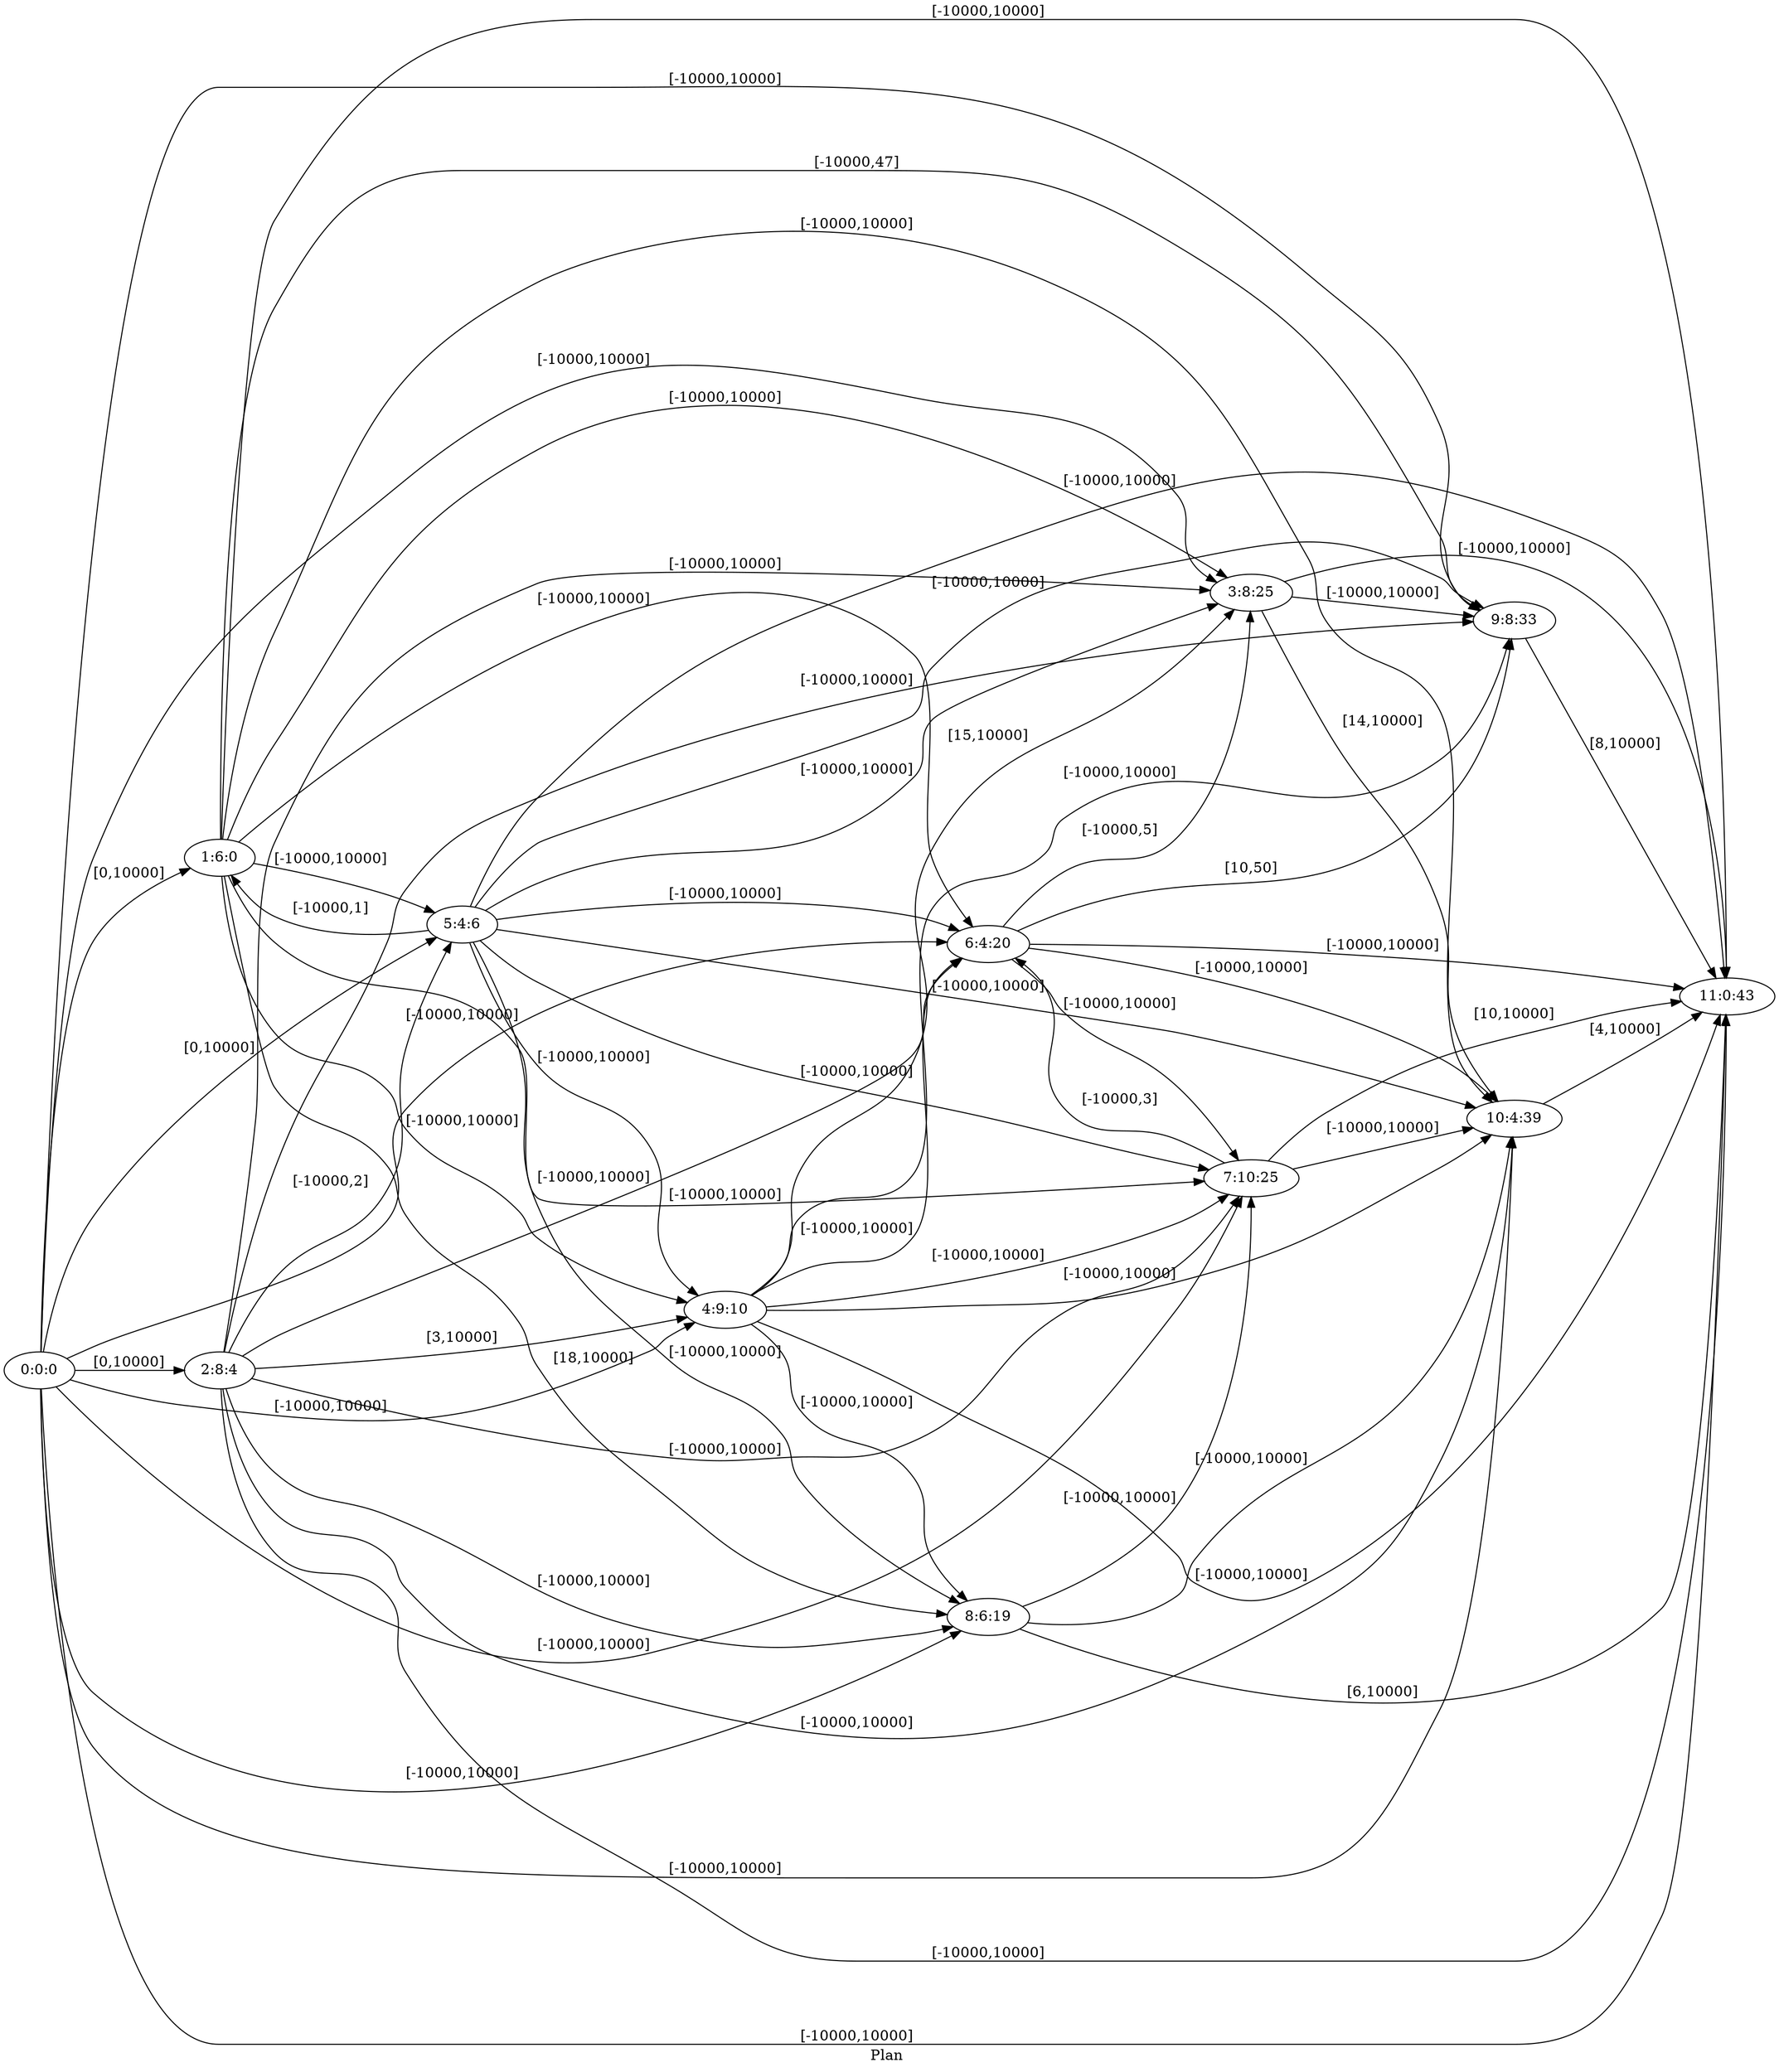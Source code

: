 digraph G {
 rankdir = LR;
 nodesep = .45; 
 size = 30;
label="Plan ";
 fldt = 0.539883;
"0:0:0"->"1:6:0"[ label = "[0,10000]"];
"0:0:0"->"2:8:4"[ label = "[0,10000]"];
"0:0:0"->"3:8:25"[ label = "[-10000,10000]"];
"0:0:0"->"4:9:10"[ label = "[-10000,10000]"];
"0:0:0"->"5:4:6"[ label = "[0,10000]"];
"0:0:0"->"6:4:20"[ label = "[-10000,10000]"];
"0:0:0"->"7:10:25"[ label = "[-10000,10000]"];
"0:0:0"->"8:6:19"[ label = "[-10000,10000]"];
"0:0:0"->"9:8:33"[ label = "[-10000,10000]"];
"0:0:0"->"10:4:39"[ label = "[-10000,10000]"];
"0:0:0"->"11:0:43"[ label = "[-10000,10000]"];
"1:6:0"->"3:8:25"[ label = "[-10000,10000]"];
"1:6:0"->"4:9:10"[ label = "[-10000,10000]"];
"1:6:0"->"5:4:6"[ label = "[-10000,10000]"];
"1:6:0"->"6:4:20"[ label = "[-10000,10000]"];
"1:6:0"->"7:10:25"[ label = "[-10000,10000]"];
"1:6:0"->"8:6:19"[ label = "[18,10000]"];
"1:6:0"->"9:8:33"[ label = "[-10000,47]"];
"1:6:0"->"10:4:39"[ label = "[-10000,10000]"];
"1:6:0"->"11:0:43"[ label = "[-10000,10000]"];
"2:8:4"->"3:8:25"[ label = "[-10000,10000]"];
"2:8:4"->"4:9:10"[ label = "[3,10000]"];
"2:8:4"->"5:4:6"[ label = "[-10000,2]"];
"2:8:4"->"6:4:20"[ label = "[-10000,10000]"];
"2:8:4"->"7:10:25"[ label = "[-10000,10000]"];
"2:8:4"->"8:6:19"[ label = "[-10000,10000]"];
"2:8:4"->"9:8:33"[ label = "[-10000,10000]"];
"2:8:4"->"10:4:39"[ label = "[-10000,10000]"];
"2:8:4"->"11:0:43"[ label = "[-10000,10000]"];
"3:8:25"->"9:8:33"[ label = "[-10000,10000]"];
"3:8:25"->"10:4:39"[ label = "[14,10000]"];
"3:8:25"->"11:0:43"[ label = "[-10000,10000]"];
"4:9:10"->"3:8:25"[ label = "[15,10000]"];
"4:9:10"->"6:4:20"[ label = "[-10000,10000]"];
"4:9:10"->"7:10:25"[ label = "[-10000,10000]"];
"4:9:10"->"8:6:19"[ label = "[-10000,10000]"];
"4:9:10"->"9:8:33"[ label = "[-10000,10000]"];
"4:9:10"->"10:4:39"[ label = "[-10000,10000]"];
"4:9:10"->"11:0:43"[ label = "[-10000,10000]"];
"5:4:6"->"1:6:0"[ label = "[-10000,1]"];
"5:4:6"->"3:8:25"[ label = "[-10000,10000]"];
"5:4:6"->"4:9:10"[ label = "[-10000,10000]"];
"5:4:6"->"6:4:20"[ label = "[-10000,10000]"];
"5:4:6"->"7:10:25"[ label = "[-10000,10000]"];
"5:4:6"->"8:6:19"[ label = "[-10000,10000]"];
"5:4:6"->"9:8:33"[ label = "[-10000,10000]"];
"5:4:6"->"10:4:39"[ label = "[-10000,10000]"];
"5:4:6"->"11:0:43"[ label = "[-10000,10000]"];
"6:4:20"->"3:8:25"[ label = "[-10000,5]"];
"6:4:20"->"7:10:25"[ label = "[-10000,10000]"];
"6:4:20"->"9:8:33"[ label = "[10,50]"];
"6:4:20"->"10:4:39"[ label = "[-10000,10000]"];
"6:4:20"->"11:0:43"[ label = "[-10000,10000]"];
"7:10:25"->"6:4:20"[ label = "[-10000,3]"];
"7:10:25"->"10:4:39"[ label = "[-10000,10000]"];
"7:10:25"->"11:0:43"[ label = "[10,10000]"];
"8:6:19"->"7:10:25"[ label = "[-10000,10000]"];
"8:6:19"->"10:4:39"[ label = "[-10000,10000]"];
"8:6:19"->"11:0:43"[ label = "[6,10000]"];
"9:8:33"->"11:0:43"[ label = "[8,10000]"];
"10:4:39"->"11:0:43"[ label = "[4,10000]"];
}

